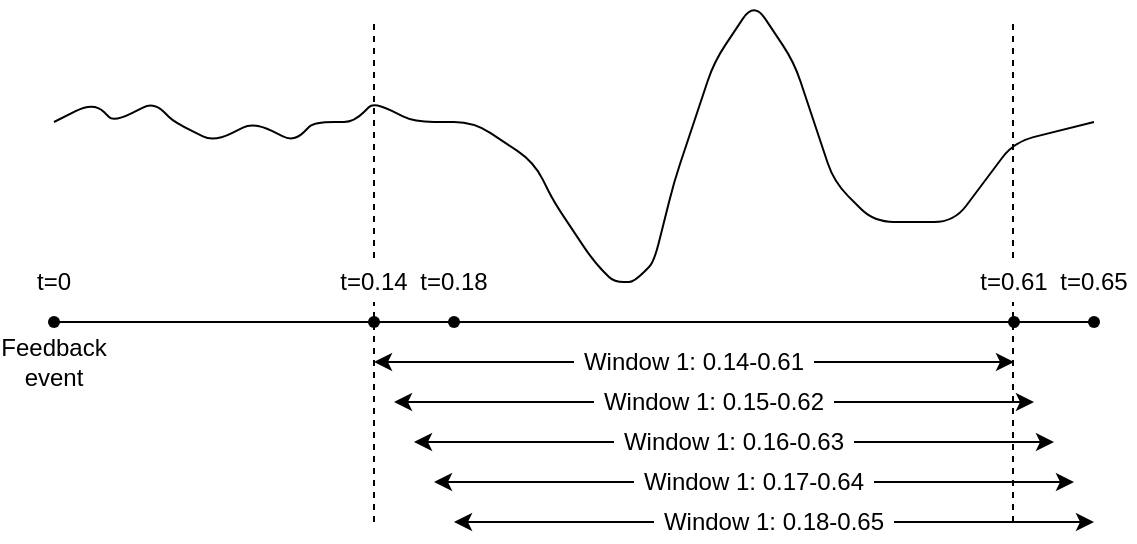 <mxfile version="14.6.1" type="device"><diagram id="LWTKlRPMhpmVqX_ReXpI" name="Page-1"><mxGraphModel dx="656" dy="755" grid="1" gridSize="10" guides="1" tooltips="1" connect="1" arrows="1" fold="1" page="1" pageScale="1" pageWidth="827" pageHeight="1169" math="0" shadow="0"><root><mxCell id="0"/><mxCell id="1" parent="0"/><mxCell id="0DDotbknWG4IxSgsjym0-1" value="" style="endArrow=none;html=1;startArrow=none;" parent="1" source="0DDotbknWG4IxSgsjym0-8" edge="1"><mxGeometry width="50" height="50" relative="1" as="geometry"><mxPoint x="120" y="230" as="sourcePoint"/><mxPoint x="640" y="230" as="targetPoint"/></mxGeometry></mxCell><mxCell id="0DDotbknWG4IxSgsjym0-2" value="Feedback event" style="text;html=1;strokeColor=none;fillColor=none;align=center;verticalAlign=middle;whiteSpace=wrap;rounded=0;" parent="1" vertex="1"><mxGeometry x="100" y="240" width="40" height="20" as="geometry"/></mxCell><mxCell id="0DDotbknWG4IxSgsjym0-5" value="" style="shape=waypoint;sketch=0;size=6;pointerEvents=1;points=[];fillColor=none;resizable=0;rotatable=0;perimeter=centerPerimeter;snapToPoint=1;" parent="1" vertex="1"><mxGeometry x="100" y="210" width="40" height="40" as="geometry"/></mxCell><mxCell id="0DDotbknWG4IxSgsjym0-6" value="" style="shape=waypoint;sketch=0;size=6;pointerEvents=1;points=[];fillColor=none;resizable=0;rotatable=0;perimeter=centerPerimeter;snapToPoint=1;" parent="1" vertex="1"><mxGeometry x="260" y="210" width="40" height="40" as="geometry"/></mxCell><mxCell id="0DDotbknWG4IxSgsjym0-7" value="" style="endArrow=none;html=1;" parent="1" target="0DDotbknWG4IxSgsjym0-6" edge="1"><mxGeometry width="50" height="50" relative="1" as="geometry"><mxPoint x="120" y="230" as="sourcePoint"/><mxPoint x="640" y="230" as="targetPoint"/></mxGeometry></mxCell><mxCell id="0DDotbknWG4IxSgsjym0-8" value="" style="shape=waypoint;sketch=0;size=6;pointerEvents=1;points=[];fillColor=none;resizable=0;rotatable=0;perimeter=centerPerimeter;snapToPoint=1;" parent="1" vertex="1"><mxGeometry x="620" y="210" width="40" height="40" as="geometry"/></mxCell><mxCell id="0DDotbknWG4IxSgsjym0-9" value="" style="endArrow=none;html=1;startArrow=none;" parent="1" source="0DDotbknWG4IxSgsjym0-20" target="0DDotbknWG4IxSgsjym0-8" edge="1"><mxGeometry width="50" height="50" relative="1" as="geometry"><mxPoint x="280" y="230" as="sourcePoint"/><mxPoint x="640" y="230" as="targetPoint"/></mxGeometry></mxCell><mxCell id="0DDotbknWG4IxSgsjym0-11" value="t=0" style="text;html=1;strokeColor=none;fillColor=none;align=center;verticalAlign=middle;whiteSpace=wrap;rounded=0;" parent="1" vertex="1"><mxGeometry x="100" y="200" width="40" height="20" as="geometry"/></mxCell><mxCell id="0DDotbknWG4IxSgsjym0-13" value="t=0.65" style="text;html=1;strokeColor=none;fillColor=none;align=center;verticalAlign=middle;whiteSpace=wrap;rounded=0;" parent="1" vertex="1"><mxGeometry x="620" y="200" width="40" height="20" as="geometry"/></mxCell><mxCell id="0DDotbknWG4IxSgsjym0-19" value="" style="shape=waypoint;sketch=0;size=6;pointerEvents=1;points=[];fillColor=none;resizable=0;rotatable=0;perimeter=centerPerimeter;snapToPoint=1;" parent="1" vertex="1"><mxGeometry x="300" y="210" width="40" height="40" as="geometry"/></mxCell><mxCell id="0DDotbknWG4IxSgsjym0-20" value="" style="shape=waypoint;sketch=0;size=6;pointerEvents=1;points=[];fillColor=none;resizable=0;rotatable=0;perimeter=centerPerimeter;snapToPoint=1;" parent="1" vertex="1"><mxGeometry x="580" y="210" width="40" height="40" as="geometry"/></mxCell><mxCell id="0DDotbknWG4IxSgsjym0-21" value="" style="endArrow=none;html=1;startArrow=none;" parent="1" source="0DDotbknWG4IxSgsjym0-6" target="0DDotbknWG4IxSgsjym0-20" edge="1"><mxGeometry width="50" height="50" relative="1" as="geometry"><mxPoint x="280" y="230" as="sourcePoint"/><mxPoint x="640" y="230" as="targetPoint"/></mxGeometry></mxCell><mxCell id="0DDotbknWG4IxSgsjym0-22" value="t=0.18" style="text;html=1;strokeColor=none;fillColor=none;align=center;verticalAlign=middle;whiteSpace=wrap;rounded=0;" parent="1" vertex="1"><mxGeometry x="300" y="200" width="40" height="20" as="geometry"/></mxCell><mxCell id="0DDotbknWG4IxSgsjym0-26" value="" style="endArrow=classic;startArrow=none;html=1;" parent="1" source="0DDotbknWG4IxSgsjym0-28" edge="1"><mxGeometry width="50" height="50" relative="1" as="geometry"><mxPoint x="280" y="250" as="sourcePoint"/><mxPoint x="600" y="250" as="targetPoint"/></mxGeometry></mxCell><mxCell id="0DDotbknWG4IxSgsjym0-28" value="Window 1: 0.14-0.61" style="text;html=1;strokeColor=none;fillColor=none;align=center;verticalAlign=middle;whiteSpace=wrap;rounded=0;" parent="1" vertex="1"><mxGeometry x="380" y="240" width="120" height="20" as="geometry"/></mxCell><mxCell id="0DDotbknWG4IxSgsjym0-29" value="" style="endArrow=none;startArrow=classic;html=1;" parent="1" target="0DDotbknWG4IxSgsjym0-28" edge="1"><mxGeometry width="50" height="50" relative="1" as="geometry"><mxPoint x="280" y="250" as="sourcePoint"/><mxPoint x="600" y="250" as="targetPoint"/></mxGeometry></mxCell><mxCell id="0DDotbknWG4IxSgsjym0-42" value="" style="endArrow=classic;startArrow=none;html=1;" parent="1" source="0DDotbknWG4IxSgsjym0-43" edge="1"><mxGeometry width="50" height="50" relative="1" as="geometry"><mxPoint x="290" y="270" as="sourcePoint"/><mxPoint x="610" y="270" as="targetPoint"/></mxGeometry></mxCell><mxCell id="0DDotbknWG4IxSgsjym0-43" value="Window 1: 0.15-0.62" style="text;html=1;strokeColor=none;fillColor=none;align=center;verticalAlign=middle;whiteSpace=wrap;rounded=0;" parent="1" vertex="1"><mxGeometry x="390" y="260" width="120" height="20" as="geometry"/></mxCell><mxCell id="0DDotbknWG4IxSgsjym0-44" value="" style="endArrow=none;startArrow=classic;html=1;" parent="1" target="0DDotbknWG4IxSgsjym0-43" edge="1"><mxGeometry width="50" height="50" relative="1" as="geometry"><mxPoint x="290" y="270" as="sourcePoint"/><mxPoint x="610" y="270" as="targetPoint"/></mxGeometry></mxCell><mxCell id="0DDotbknWG4IxSgsjym0-45" value="" style="endArrow=classic;startArrow=none;html=1;" parent="1" source="0DDotbknWG4IxSgsjym0-46" edge="1"><mxGeometry width="50" height="50" relative="1" as="geometry"><mxPoint x="300" y="290" as="sourcePoint"/><mxPoint x="620" y="290" as="targetPoint"/></mxGeometry></mxCell><mxCell id="0DDotbknWG4IxSgsjym0-46" value="Window 1: 0.16-0.63" style="text;html=1;strokeColor=none;fillColor=none;align=center;verticalAlign=middle;whiteSpace=wrap;rounded=0;" parent="1" vertex="1"><mxGeometry x="400" y="280" width="120" height="20" as="geometry"/></mxCell><mxCell id="0DDotbknWG4IxSgsjym0-47" value="" style="endArrow=none;startArrow=classic;html=1;" parent="1" target="0DDotbknWG4IxSgsjym0-46" edge="1"><mxGeometry width="50" height="50" relative="1" as="geometry"><mxPoint x="300" y="290" as="sourcePoint"/><mxPoint x="620" y="290" as="targetPoint"/></mxGeometry></mxCell><mxCell id="0DDotbknWG4IxSgsjym0-48" value="" style="endArrow=classic;startArrow=none;html=1;" parent="1" source="0DDotbknWG4IxSgsjym0-49" edge="1"><mxGeometry width="50" height="50" relative="1" as="geometry"><mxPoint x="310" y="310" as="sourcePoint"/><mxPoint x="630" y="310" as="targetPoint"/></mxGeometry></mxCell><mxCell id="0DDotbknWG4IxSgsjym0-49" value="Window 1: 0.17-0.64" style="text;html=1;strokeColor=none;fillColor=none;align=center;verticalAlign=middle;whiteSpace=wrap;rounded=0;" parent="1" vertex="1"><mxGeometry x="410" y="300" width="120" height="20" as="geometry"/></mxCell><mxCell id="0DDotbknWG4IxSgsjym0-50" value="" style="endArrow=none;startArrow=classic;html=1;" parent="1" target="0DDotbknWG4IxSgsjym0-49" edge="1"><mxGeometry width="50" height="50" relative="1" as="geometry"><mxPoint x="310" y="310" as="sourcePoint"/><mxPoint x="630" y="310" as="targetPoint"/></mxGeometry></mxCell><mxCell id="0DDotbknWG4IxSgsjym0-51" value="" style="endArrow=classic;startArrow=none;html=1;" parent="1" source="0DDotbknWG4IxSgsjym0-52" edge="1"><mxGeometry width="50" height="50" relative="1" as="geometry"><mxPoint x="320" y="330" as="sourcePoint"/><mxPoint x="640" y="330" as="targetPoint"/></mxGeometry></mxCell><mxCell id="0DDotbknWG4IxSgsjym0-52" value="Window 1: 0.18-0.65" style="text;html=1;strokeColor=none;fillColor=none;align=center;verticalAlign=middle;whiteSpace=wrap;rounded=0;" parent="1" vertex="1"><mxGeometry x="420" y="320" width="120" height="20" as="geometry"/></mxCell><mxCell id="0DDotbknWG4IxSgsjym0-53" value="" style="endArrow=none;startArrow=classic;html=1;" parent="1" target="0DDotbknWG4IxSgsjym0-52" edge="1"><mxGeometry width="50" height="50" relative="1" as="geometry"><mxPoint x="320" y="330" as="sourcePoint"/><mxPoint x="640" y="330" as="targetPoint"/></mxGeometry></mxCell><mxCell id="6r8EpYj0pdMcPryhYu6M-2" value="" style="endArrow=none;html=1;" edge="1" parent="1"><mxGeometry width="50" height="50" relative="1" as="geometry"><mxPoint x="120" y="130" as="sourcePoint"/><mxPoint x="640" y="130" as="targetPoint"/><Array as="points"><mxPoint x="140" y="120"/><mxPoint x="150" y="130"/><mxPoint x="170" y="120"/><mxPoint x="180" y="130"/><mxPoint x="200" y="140"/><mxPoint x="220" y="130"/><mxPoint x="240" y="140"/><mxPoint x="250" y="130"/><mxPoint x="270" y="130"/><mxPoint x="280" y="120"/><mxPoint x="300" y="130"/><mxPoint x="330" y="130"/><mxPoint x="360" y="150"/><mxPoint x="370" y="170"/><mxPoint x="390" y="200"/><mxPoint x="400" y="210"/><mxPoint x="410" y="210"/><mxPoint x="420" y="200"/><mxPoint x="430" y="160"/><mxPoint x="450" y="100"/><mxPoint x="470" y="70"/><mxPoint x="490" y="100"/><mxPoint x="510" y="160"/><mxPoint x="530" y="180"/><mxPoint x="570" y="180"/><mxPoint x="600" y="140"/></Array></mxGeometry></mxCell><mxCell id="6r8EpYj0pdMcPryhYu6M-3" value="" style="endArrow=none;dashed=1;html=1;" edge="1" parent="1"><mxGeometry width="50" height="50" relative="1" as="geometry"><mxPoint x="280" y="330" as="sourcePoint"/><mxPoint x="280" y="80" as="targetPoint"/></mxGeometry></mxCell><mxCell id="6r8EpYj0pdMcPryhYu6M-6" value="" style="endArrow=none;dashed=1;html=1;" edge="1" parent="1"><mxGeometry width="50" height="50" relative="1" as="geometry"><mxPoint x="599.5" y="330" as="sourcePoint"/><mxPoint x="599.5" y="80" as="targetPoint"/></mxGeometry></mxCell><mxCell id="0DDotbknWG4IxSgsjym0-12" value="t=0.14" style="text;html=1;strokeColor=none;fillColor=#FFFFFF;align=center;verticalAlign=middle;whiteSpace=wrap;rounded=0;" parent="1" vertex="1"><mxGeometry x="260" y="200" width="40" height="20" as="geometry"/></mxCell><mxCell id="0DDotbknWG4IxSgsjym0-23" value="t=0.61" style="text;html=1;strokeColor=none;fillColor=#FFFFFF;align=center;verticalAlign=middle;whiteSpace=wrap;rounded=0;" parent="1" vertex="1"><mxGeometry x="580" y="200" width="40" height="20" as="geometry"/></mxCell></root></mxGraphModel></diagram></mxfile>